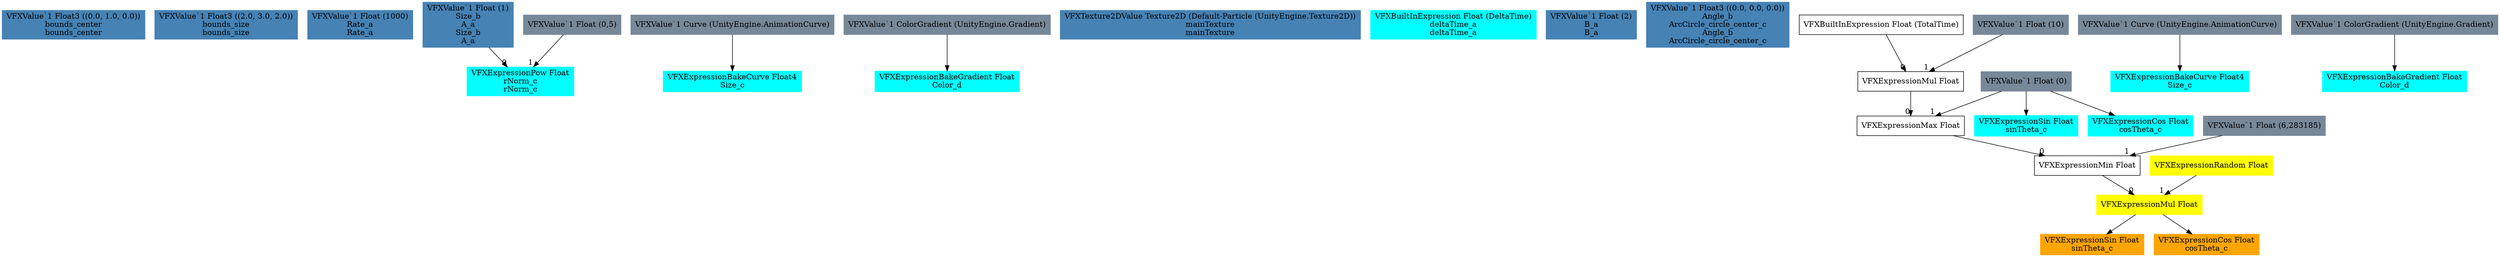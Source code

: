 digraph G {
node0 [shape="box" color="steelblue" style="filled" label="VFXValue`1 Float3 ((0.0, 1.0, 0.0))
bounds_center
bounds_center"]
node1 [shape="box" color="steelblue" style="filled" label="VFXValue`1 Float3 ((2.0, 3.0, 2.0))
bounds_size
bounds_size"]
node2 [shape="box" color="steelblue" style="filled" label="VFXValue`1 Float (1000)
Rate_a
Rate_a"]
node3 [shape="box" color="steelblue" style="filled" label="VFXValue`1 Float (1)
Size_b
A_a
Size_b
A_a"]
node4 [shape="box" color="cyan" style="filled" label="VFXExpressionBakeCurve Float4
Size_c"]
node5 [shape="box" color="lightslategray" style="filled" label="VFXValue`1 Curve (UnityEngine.AnimationCurve)"]
node6 [shape="box" color="cyan" style="filled" label="VFXExpressionBakeGradient Float
Color_d"]
node7 [shape="box" color="lightslategray" style="filled" label="VFXValue`1 ColorGradient (UnityEngine.Gradient)"]
node8 [shape="box" color="steelblue" style="filled" label="VFXTexture2DValue Texture2D (Default-Particle (UnityEngine.Texture2D))
mainTexture
mainTexture"]
node9 [shape="box" color="cyan" style="filled" label="VFXBuiltInExpression Float (DeltaTime)
deltaTime_a
deltaTime_a"]
node10 [shape="box" color="steelblue" style="filled" label="VFXValue`1 Float (2)
B_a
B_a"]
node11 [shape="box" color="steelblue" style="filled" label="VFXValue`1 Float3 ((0.0, 0.0, 0.0))
Angle_b
ArcCircle_circle_center_c
Angle_b
ArcCircle_circle_center_c"]
node12 [shape="box" color="cyan" style="filled" label="VFXExpressionPow Float
rNorm_c
rNorm_c"]
node13 [shape="box" color="lightslategray" style="filled" label="VFXValue`1 Float (0,5)"]
node14 [shape="box" color="orange" style="filled" label="VFXExpressionSin Float
sinTheta_c"]
node15 [shape="box" color="yellow" style="filled" label="VFXExpressionMul Float"]
node16 [shape="box" label="VFXExpressionMin Float"]
node17 [shape="box" label="VFXExpressionMax Float"]
node18 [shape="box" label="VFXExpressionMul Float"]
node19 [shape="box" label="VFXBuiltInExpression Float (TotalTime)"]
node20 [shape="box" color="lightslategray" style="filled" label="VFXValue`1 Float (10)"]
node21 [shape="box" color="lightslategray" style="filled" label="VFXValue`1 Float (0)"]
node22 [shape="box" color="lightslategray" style="filled" label="VFXValue`1 Float (6,283185)"]
node23 [shape="box" color="yellow" style="filled" label="VFXExpressionRandom Float"]
node24 [shape="box" color="orange" style="filled" label="VFXExpressionCos Float
cosTheta_c"]
node25 [shape="box" color="cyan" style="filled" label="VFXExpressionBakeCurve Float4
Size_c"]
node26 [shape="box" color="lightslategray" style="filled" label="VFXValue`1 Curve (UnityEngine.AnimationCurve)"]
node27 [shape="box" color="cyan" style="filled" label="VFXExpressionBakeGradient Float
Color_d"]
node28 [shape="box" color="lightslategray" style="filled" label="VFXValue`1 ColorGradient (UnityEngine.Gradient)"]
node29 [shape="box" color="cyan" style="filled" label="VFXExpressionSin Float
sinTheta_c"]
node30 [shape="box" color="cyan" style="filled" label="VFXExpressionCos Float
cosTheta_c"]
node5 -> node4 
node7 -> node6 
node3 -> node12 [headlabel="0"]
node13 -> node12 [headlabel="1"]
node15 -> node14 
node16 -> node15 [headlabel="0"]
node23 -> node15 [headlabel="1"]
node17 -> node16 [headlabel="0"]
node22 -> node16 [headlabel="1"]
node18 -> node17 [headlabel="0"]
node21 -> node17 [headlabel="1"]
node19 -> node18 [headlabel="0"]
node20 -> node18 [headlabel="1"]
node15 -> node24 
node26 -> node25 
node28 -> node27 
node21 -> node29 
node21 -> node30 
}
